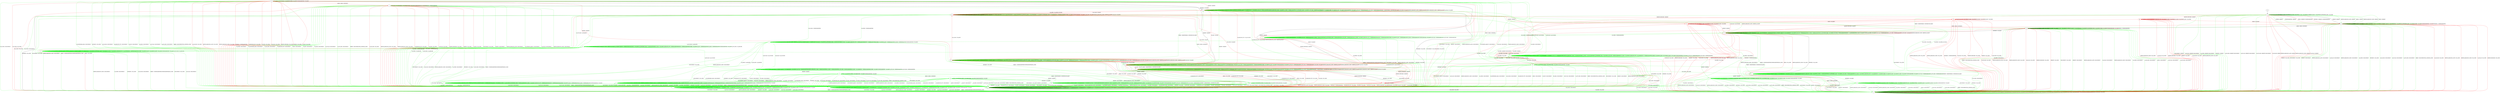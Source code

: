 digraph "" {
	graph ["Incoming time"=0.14439010620117188,
		"Outgoing time"=0.23955392837524414,
		Output="{'States': 36, 'Transitions': 837, 'Filename': '../results/ssh/DropBear-OpenSSH-z3-3.dot'}",
		Reference="{'States': 18, 'Transitions': 222, 'Filename': '../subjects/ssh/DropBear.dot'}",
		Solver=z3,
		Updated="{'States': 32, 'Transitions': 683, 'Filename': '../subjects/ssh/OpenSSH.dot'}",
		"f-measure"=0.15027624309392265,
		precision=0.09956076134699854,
		recall=0.3063063063063063
	];
	a -> a	[key=0,
		label="CH_OPEN / CH_MAX"];
	a -> a	[key=1,
		color=green,
		label="DEBUG / NO_RESP"];
	a -> a	[key=2,
		color=green,
		label="IGNORE / NO_RESP"];
	a -> a	[key=3,
		color=green,
		label="UNIMPLEMENTED / NO_RESP"];
	a -> g	[key=0,
		color=green,
		label="DISCONNECT / NO_CONN"];
	a -> g	[key=1,
		color=green,
		label="KEXINIT / DISCONNECT"];
	a -> g	[key=2,
		color=green,
		label="SERVICE_REQUEST_AUTH / DISCONNECT"];
	a -> g	[key=3,
		color=green,
		label="CH_WINDOW_ADJUST / DISCONNECT"];
	a -> g	[key=4,
		color=green,
		label="UA_PK_OK / DISCONNECT"];
	a -> g	[key=5,
		color=green,
		label="SERVICE_REQUEST_CONN / DISCONNECT"];
	a -> g	[key=6,
		color=green,
		label="UA_NONE / DISCONNECT"];
	a -> g	[key=7,
		color=green,
		label="CH_EXTENDED_DATA / DISCONNECT"];
	a -> g	[key=8,
		color=green,
		label="NEWKEYS / NO_CONN"];
	a -> g	[key=9,
		color=green,
		label="UA_PK_NOK / DISCONNECT"];
	a -> g	[key=10,
		color=green,
		label="CH_REQUEST_PTY / DISCONNECT"];
	a -> g	[key=11,
		color=green,
		label="CH_EOF / DISCONNECT"];
	a -> g	[key=12,
		color=green,
		label="CH_DATA / DISCONNECT"];
	a -> g	[key=13,
		color=green,
		label="UA_PW_OK / DISCONNECT"];
	a -> g	[key=14,
		color=green,
		label="UA_PW_NOK / DISCONNECT"];
	a -> g	[key=15,
		color=green,
		label="REKEY / DISCONNECT|NO_CONN|NO_CONN"];
	a -> g	[key=16,
		color=red,
		label="UA_PK_NOK / NO_CONN"];
	a -> g	[key=17,
		color=red,
		label="SERVICE_REQUEST_AUTH / NO_CONN"];
	a -> g	[key=18,
		color=red,
		label="SERVICE_REQUEST_CONN / NO_CONN"];
	a -> g	[key=19,
		color=red,
		label="NEWKEYS / UNIMPLEMENTED"];
	a -> g	[key=20,
		color=red,
		label="CH_REQUEST_PTY / NO_CONN"];
	a -> g	[key=21,
		color=red,
		label="CH_DATA / NO_CONN"];
	a -> g	[key=22,
		color=red,
		label="UA_PK_OK / NO_CONN"];
	a -> g	[key=23,
		color=red,
		label="KEXINIT_PROCEED / NO_CONN"];
	a -> g	[key=24,
		color=red,
		label="KEXINIT / NO_CONN"];
	a -> g	[key=25,
		color=red,
		label="CH_EOF / NO_CONN"];
	a -> i	[key=0,
		color=red,
		label="KEX30 / KEX31+NEWKEYS"];
	a -> j	[key=0,
		color=green,
		label="CH_CLOSE / DISCONNECT"];
	a -> j	[key=1,
		color=red,
		label="CH_CLOSE / NO_CONN"];
	ff	[color=green];
	a -> ff	[key=0,
		color=green,
		label="KEX30 / KEX31+NEWKEYS"];
	b -> b	[key=0,
		label="CH_REQUEST_PTY / CH_NONE"];
	b -> b	[key=1,
		label="CH_DATA / CH_NONE"];
	b -> b	[key=2,
		label="CH_CLOSE / CH_NONE"];
	b -> b	[key=3,
		label="CH_EOF / CH_NONE"];
	b -> b	[key=4,
		color=green,
		label="CH_WINDOW_ADJUST / CH_NONE"];
	b -> b	[key=5,
		color=green,
		label="DEBUG / NO_RESP"];
	b -> b	[key=6,
		color=green,
		label="CH_EXTENDED_DATA / CH_NONE"];
	b -> b	[key=7,
		color=green,
		label="IGNORE / NO_RESP"];
	b -> b	[key=8,
		color=green,
		label="UNIMPLEMENTED / NO_RESP"];
	b -> b	[key=9,
		color=red,
		label="KEX30 / UNIMPLEMENTED"];
	b -> c	[key=0,
		label="NEWKEYS / NO_RESP"];
	b -> g	[key=0,
		color=green,
		label="CH_OPEN / DISCONNECT"];
	b -> g	[key=1,
		color=red,
		label="CH_OPEN / NO_CONN"];
	b -> j	[key=0,
		color=green,
		label="DISCONNECT / NO_CONN"];
	b -> j	[key=1,
		color=green,
		label="KEXINIT / DISCONNECT"];
	b -> j	[key=2,
		color=green,
		label="SERVICE_REQUEST_AUTH / DISCONNECT"];
	b -> j	[key=3,
		color=green,
		label="UA_PK_OK / DISCONNECT"];
	b -> j	[key=4,
		color=green,
		label="SERVICE_REQUEST_CONN / DISCONNECT"];
	b -> j	[key=5,
		color=green,
		label="UA_NONE / DISCONNECT"];
	b -> j	[key=6,
		color=green,
		label="UA_PK_NOK / DISCONNECT"];
	b -> j	[key=7,
		color=green,
		label="KEX30 / DISCONNECT"];
	b -> j	[key=8,
		color=green,
		label="UA_PW_OK / DISCONNECT"];
	b -> j	[key=9,
		color=green,
		label="UA_PW_NOK / DISCONNECT"];
	b -> j	[key=10,
		color=green,
		label="REKEY / DISCONNECT|NO_CONN|NO_CONN"];
	b -> j	[key=11,
		color=red,
		label="UA_PK_NOK / NO_CONN"];
	b -> j	[key=12,
		color=red,
		label="SERVICE_REQUEST_AUTH / NO_CONN"];
	b -> j	[key=13,
		color=red,
		label="SERVICE_REQUEST_CONN / NO_CONN"];
	b -> j	[key=14,
		color=red,
		label="UA_PK_OK / NO_CONN"];
	b -> j	[key=15,
		color=red,
		label="KEXINIT_PROCEED / NO_CONN"];
	b -> j	[key=16,
		color=red,
		label="KEXINIT / NO_CONN"];
	c -> c	[key=0,
		label="CH_REQUEST_PTY / CH_NONE"];
	c -> c	[key=1,
		label="CH_DATA / CH_NONE"];
	c -> c	[key=2,
		label="CH_CLOSE / CH_NONE"];
	c -> c	[key=3,
		label="CH_EOF / CH_NONE"];
	c -> c	[key=4,
		color=green,
		label="KEXINIT / UNIMPLEMENTED"];
	c -> c	[key=5,
		color=green,
		label="CH_WINDOW_ADJUST / CH_NONE"];
	c -> c	[key=6,
		color=green,
		label="DEBUG / NO_RESP"];
	c -> c	[key=7,
		color=green,
		label="UA_PK_OK / UNIMPLEMENTED"];
	c -> c	[key=8,
		color=green,
		label="UA_NONE / UNIMPLEMENTED"];
	c -> c	[key=9,
		color=green,
		label="CH_EXTENDED_DATA / CH_NONE"];
	c -> c	[key=10,
		color=green,
		label="UA_PK_NOK / UNIMPLEMENTED"];
	c -> c	[key=11,
		color=green,
		label="KEX30 / UNIMPLEMENTED"];
	c -> c	[key=12,
		color=green,
		label="IGNORE / NO_RESP"];
	c -> c	[key=13,
		color=green,
		label="UNIMPLEMENTED / NO_RESP"];
	c -> c	[key=14,
		color=green,
		label="UA_PW_OK / UNIMPLEMENTED"];
	c -> c	[key=15,
		color=green,
		label="UA_PW_NOK / UNIMPLEMENTED"];
	c -> c	[key=16,
		color=red,
		label="UA_PK_NOK / UA_FAILURE"];
	c -> c	[key=17,
		color=red,
		label="SERVICE_REQUEST_AUTH / SERVICE_ACCEPT"];
	c -> g	[key=0,
		color=red,
		label="CH_OPEN / NO_CONN"];
	c -> h	[key=0,
		color=green,
		label="SERVICE_REQUEST_AUTH / SERVICE_ACCEPT"];
	c -> h	[key=1,
		color=red,
		label="UA_PK_OK / UA_SUCCESS"];
	c -> j	[key=0,
		label="NEWKEYS / NO_CONN"];
	c -> j	[key=1,
		color=green,
		label="DISCONNECT / NO_CONN"];
	c -> j	[key=2,
		color=green,
		label="SERVICE_REQUEST_CONN / DISCONNECT"];
	c -> j	[key=3,
		color=green,
		label="REKEY / UNIMPLEMENTED|UNIMPLEMENTED|NO_CONN"];
	c -> j	[key=4,
		color=red,
		label="KEX30 / NO_CONN"];
	c -> j	[key=5,
		color=red,
		label="SERVICE_REQUEST_CONN / NO_CONN"];
	o	[color=green];
	c -> o	[key=0,
		color=green,
		label="CH_OPEN / UNIMPLEMENTED"];
	hh	[color=red];
	c -> hh	[key=0,
		color=red,
		label="KEXINIT_PROCEED / KEXINIT"];
	ii	[color=red];
	c -> ii	[key=0,
		color=red,
		label="KEXINIT / KEXINIT"];
	d -> a	[key=0,
		label="KEXINIT / KEXINIT"];
	d -> d	[key=0,
		label="CH_OPEN / CH_MAX"];
	d -> d	[key=1,
		label="CH_DATA / NO_RESP"];
	d -> d	[key=2,
		color=green,
		label="SERVICE_REQUEST_AUTH / UNIMPLEMENTED"];
	d -> d	[key=3,
		color=green,
		label="CH_WINDOW_ADJUST / NO_RESP"];
	d -> d	[key=4,
		color=green,
		label="DEBUG / NO_RESP"];
	d -> d	[key=5,
		color=green,
		label="UA_PK_OK / UNIMPLEMENTED"];
	d -> d	[key=6,
		color=green,
		label="SERVICE_REQUEST_CONN / UNIMPLEMENTED"];
	d -> d	[key=7,
		color=green,
		label="UA_NONE / UNIMPLEMENTED"];
	d -> d	[key=8,
		color=green,
		label="CH_EXTENDED_DATA / NO_RESP"];
	d -> d	[key=9,
		color=green,
		label="UA_PK_NOK / UNIMPLEMENTED"];
	d -> d	[key=10,
		color=green,
		label="KEX30 / UNIMPLEMENTED"];
	d -> d	[key=11,
		color=green,
		label="IGNORE / NO_RESP"];
	d -> d	[key=12,
		color=green,
		label="CH_EOF / NO_RESP"];
	d -> d	[key=13,
		color=green,
		label="UNIMPLEMENTED / NO_RESP"];
	d -> d	[key=14,
		color=green,
		label="UA_PW_OK / UNIMPLEMENTED"];
	d -> d	[key=15,
		color=green,
		label="UA_PW_NOK / UNIMPLEMENTED"];
	d -> d	[key=16,
		color=red,
		label="UA_PK_NOK / NO_RESP"];
	d -> d	[key=17,
		color=red,
		label="SERVICE_REQUEST_AUTH / SERVICE_ACCEPT"];
	d -> d	[key=18,
		color=red,
		label="SERVICE_REQUEST_CONN / SERVICE_ACCEPT"];
	d -> d	[key=19,
		color=red,
		label="UA_PK_OK / NO_RESP"];
	d -> f	[key=0,
		color=green,
		label="REKEY / KEXINIT|KEX31+NEWKEYS|NO_RESP"];
	d -> f	[key=1,
		color=red,
		label="CH_EOF / CH_EOF"];
	d -> g	[key=0,
		label="NEWKEYS / NO_CONN"];
	d -> g	[key=1,
		color=green,
		label="DISCONNECT / NO_CONN"];
	d -> g	[key=2,
		color=green,
		label="CH_REQUEST_PTY / DISCONNECT"];
	d -> g	[key=3,
		color=red,
		label="KEX30 / NO_CONN"];
	d -> g	[key=4,
		color=red,
		label="CH_REQUEST_PTY / NO_CONN"];
	d -> h	[key=0,
		color=red,
		label="CH_CLOSE / CH_EOF"];
	p	[color=green];
	d -> p	[key=0,
		color=green,
		label="CH_CLOSE / CH_CLOSE"];
	jj	[color=red];
	d -> jj	[key=0,
		color=red,
		label="KEXINIT_PROCEED / KEXINIT"];
	e -> a	[key=0,
		color=red,
		label="KEXINIT / KEXINIT"];
	e -> d	[key=0,
		color=red,
		label="CH_REQUEST_PTY / CH_SUCCESS"];
	e -> e	[key=0,
		label="CH_OPEN / CH_MAX"];
	e -> e	[key=1,
		label="CH_DATA / NO_RESP"];
	e -> e	[key=2,
		color=green,
		label="SERVICE_REQUEST_AUTH / NO_RESP"];
	e -> e	[key=3,
		color=green,
		label="CH_WINDOW_ADJUST / NO_RESP"];
	e -> e	[key=4,
		color=green,
		label="DEBUG / NO_RESP"];
	e -> e	[key=5,
		color=green,
		label="UA_PK_OK / UNIMPLEMENTED"];
	e -> e	[key=6,
		color=green,
		label="SERVICE_REQUEST_CONN / NO_RESP"];
	e -> e	[key=7,
		color=green,
		label="UA_NONE / UNIMPLEMENTED"];
	e -> e	[key=8,
		color=green,
		label="CH_EXTENDED_DATA / NO_RESP"];
	e -> e	[key=9,
		color=green,
		label="UA_PK_NOK / UNIMPLEMENTED"];
	e -> e	[key=10,
		color=green,
		label="KEX30 / NO_RESP"];
	e -> e	[key=11,
		color=green,
		label="IGNORE / NO_RESP"];
	e -> e	[key=12,
		color=green,
		label="CH_EOF / NO_RESP"];
	e -> e	[key=13,
		color=green,
		label="UNIMPLEMENTED / NO_RESP"];
	e -> e	[key=14,
		color=green,
		label="UA_PW_OK / UNIMPLEMENTED"];
	e -> e	[key=15,
		color=green,
		label="UA_PW_NOK / UNIMPLEMENTED"];
	e -> e	[key=16,
		color=green,
		label="REKEY / KEXINIT|KEX31+NEWKEYS|NO_RESP"];
	e -> e	[key=17,
		color=red,
		label="UA_PK_NOK / NO_RESP"];
	e -> e	[key=18,
		color=red,
		label="SERVICE_REQUEST_AUTH / SERVICE_ACCEPT"];
	e -> e	[key=19,
		color=red,
		label="SERVICE_REQUEST_CONN / SERVICE_ACCEPT"];
	e -> e	[key=20,
		color=red,
		label="UA_PK_OK / NO_RESP"];
	e -> f	[key=0,
		color=green,
		label="CH_REQUEST_PTY / CH_SUCCESS"];
	e -> g	[key=0,
		label="NEWKEYS / NO_CONN"];
	e -> g	[key=1,
		color=green,
		label="DISCONNECT / NO_CONN"];
	e -> g	[key=2,
		color=red,
		label="KEX30 / NO_CONN"];
	e -> h	[key=0,
		color=red,
		label="CH_CLOSE / CH_EOF"];
	e -> k	[key=0,
		color=red,
		label="CH_EOF / CH_EOF"];
	v	[color=green];
	e -> v	[key=0,
		color=green,
		label="CH_CLOSE / CH_CLOSE"];
	bb	[color=green];
	e -> bb	[key=0,
		color=green,
		label="KEXINIT / KEXINIT"];
	e -> jj	[key=0,
		color=red,
		label="KEXINIT_PROCEED / KEXINIT"];
	f -> a	[key=0,
		label="KEXINIT / KEXINIT"];
	f -> f	[key=0,
		label="CH_OPEN / CH_MAX"];
	f -> f	[key=1,
		label="CH_EOF / NO_RESP"];
	f -> f	[key=2,
		color=green,
		label="SERVICE_REQUEST_AUTH / NO_RESP"];
	f -> f	[key=3,
		color=green,
		label="CH_WINDOW_ADJUST / NO_RESP"];
	f -> f	[key=4,
		color=green,
		label="DEBUG / NO_RESP"];
	f -> f	[key=5,
		color=green,
		label="UA_PK_OK / UNIMPLEMENTED"];
	f -> f	[key=6,
		color=green,
		label="SERVICE_REQUEST_CONN / NO_RESP"];
	f -> f	[key=7,
		color=green,
		label="UA_NONE / UNIMPLEMENTED"];
	f -> f	[key=8,
		color=green,
		label="CH_EXTENDED_DATA / NO_RESP"];
	f -> f	[key=9,
		color=green,
		label="UA_PK_NOK / UNIMPLEMENTED"];
	f -> f	[key=10,
		color=green,
		label="KEX30 / NO_RESP"];
	f -> f	[key=11,
		color=green,
		label="IGNORE / NO_RESP"];
	f -> f	[key=12,
		color=green,
		label="CH_DATA / NO_RESP"];
	f -> f	[key=13,
		color=green,
		label="UNIMPLEMENTED / NO_RESP"];
	f -> f	[key=14,
		color=green,
		label="UA_PW_OK / UNIMPLEMENTED"];
	f -> f	[key=15,
		color=green,
		label="UA_PW_NOK / UNIMPLEMENTED"];
	f -> f	[key=16,
		color=green,
		label="REKEY / KEXINIT|KEX31+NEWKEYS|NO_RESP"];
	f -> f	[key=17,
		color=red,
		label="UA_PK_NOK / NO_RESP"];
	f -> f	[key=18,
		color=red,
		label="SERVICE_REQUEST_AUTH / SERVICE_ACCEPT"];
	f -> f	[key=19,
		color=red,
		label="SERVICE_REQUEST_CONN / SERVICE_ACCEPT"];
	f -> f	[key=20,
		color=red,
		label="UA_PK_OK / NO_RESP"];
	f -> g	[key=0,
		label="NEWKEYS / NO_CONN"];
	f -> g	[key=1,
		color=green,
		label="DISCONNECT / NO_CONN"];
	f -> g	[key=2,
		color=green,
		label="CH_REQUEST_PTY / DISCONNECT"];
	f -> g	[key=3,
		color=red,
		label="KEX30 / NO_CONN"];
	f -> g	[key=4,
		color=red,
		label="CH_REQUEST_PTY / NO_CONN"];
	f -> g	[key=5,
		color=red,
		label="CH_DATA / NO_CONN"];
	f -> h	[key=0,
		color=red,
		label="CH_CLOSE / NO_RESP"];
	f -> v	[key=0,
		color=green,
		label="CH_CLOSE / CH_CLOSE"];
	f -> jj	[key=0,
		color=red,
		label="KEXINIT_PROCEED / KEXINIT"];
	g -> g	[key=0,
		label="UA_PK_NOK / NO_CONN"];
	g -> g	[key=1,
		label="KEX30 / NO_CONN"];
	g -> g	[key=2,
		label="SERVICE_REQUEST_AUTH / NO_CONN"];
	g -> g	[key=3,
		label="SERVICE_REQUEST_CONN / NO_CONN"];
	g -> g	[key=4,
		label="NEWKEYS / NO_CONN"];
	g -> g	[key=5,
		label="CH_REQUEST_PTY / NO_CONN"];
	g -> g	[key=6,
		label="CH_OPEN / CH_MAX"];
	g -> g	[key=7,
		label="CH_DATA / NO_CONN"];
	g -> g	[key=8,
		label="UA_PK_OK / NO_CONN"];
	g -> g	[key=9,
		label="KEXINIT / NO_CONN"];
	g -> g	[key=10,
		label="CH_EOF / NO_CONN"];
	g -> g	[key=11,
		color=green,
		label="DISCONNECT / NO_CONN"];
	g -> g	[key=12,
		color=green,
		label="CH_WINDOW_ADJUST / NO_CONN"];
	g -> g	[key=13,
		color=green,
		label="DEBUG / NO_CONN"];
	g -> g	[key=14,
		color=green,
		label="UA_NONE / NO_CONN"];
	g -> g	[key=15,
		color=green,
		label="CH_EXTENDED_DATA / NO_CONN"];
	g -> g	[key=16,
		color=green,
		label="IGNORE / NO_CONN"];
	g -> g	[key=17,
		color=green,
		label="UNIMPLEMENTED / NO_CONN"];
	g -> g	[key=18,
		color=green,
		label="UA_PW_OK / NO_CONN"];
	g -> g	[key=19,
		color=green,
		label="UA_PW_NOK / NO_CONN"];
	g -> g	[key=20,
		color=green,
		label="REKEY / NO_CONN|NO_CONN|NO_CONN"];
	g -> g	[key=21,
		color=red,
		label="KEXINIT_PROCEED / NO_CONN"];
	g -> j	[key=0,
		label="CH_CLOSE / NO_CONN"];
	h -> e	[key=0,
		color=red,
		label="CH_OPEN / CH_OPEN_SUCCESS"];
	h -> h	[key=0,
		label="SERVICE_REQUEST_AUTH / SERVICE_ACCEPT"];
	h -> h	[key=1,
		label="CH_REQUEST_PTY / CH_NONE"];
	h -> h	[key=2,
		label="CH_DATA / CH_NONE"];
	h -> h	[key=3,
		label="CH_CLOSE / CH_NONE"];
	h -> h	[key=4,
		label="CH_EOF / CH_NONE"];
	h -> h	[key=5,
		color=green,
		label="KEXINIT / UNIMPLEMENTED"];
	h -> h	[key=6,
		color=green,
		label="CH_WINDOW_ADJUST / CH_NONE"];
	h -> h	[key=7,
		color=green,
		label="DEBUG / NO_RESP"];
	h -> h	[key=8,
		color=green,
		label="CH_EXTENDED_DATA / CH_NONE"];
	h -> h	[key=9,
		color=green,
		label="KEX30 / UNIMPLEMENTED"];
	h -> h	[key=10,
		color=green,
		label="IGNORE / NO_RESP"];
	h -> h	[key=11,
		color=green,
		label="UNIMPLEMENTED / NO_RESP"];
	h -> h	[key=12,
		color=red,
		label="UA_PK_NOK / NO_RESP"];
	h -> h	[key=13,
		color=red,
		label="SERVICE_REQUEST_CONN / SERVICE_ACCEPT"];
	h -> h	[key=14,
		color=red,
		label="UA_PK_OK / NO_RESP"];
	h -> j	[key=0,
		label="NEWKEYS / NO_CONN"];
	h -> j	[key=1,
		color=green,
		label="DISCONNECT / NO_CONN"];
	h -> j	[key=2,
		color=green,
		label="SERVICE_REQUEST_CONN / DISCONNECT"];
	h -> j	[key=3,
		color=green,
		label="REKEY / UNIMPLEMENTED|UNIMPLEMENTED|NO_CONN"];
	h -> j	[key=4,
		color=red,
		label="KEX30 / NO_CONN"];
	h -> p	[key=0,
		color=green,
		label="UA_PK_OK / UA_SUCCESS"];
	h -> p	[key=1,
		color=green,
		label="UA_PW_OK / UA_SUCCESS"];
	q	[color=green];
	h -> q	[key=0,
		color=green,
		label="UA_PW_NOK / UA_FAILURE"];
	r	[color=green];
	h -> r	[key=0,
		color=green,
		label="UA_NONE / UA_FAILURE"];
	s	[color=green];
	h -> s	[key=0,
		color=green,
		label="UA_PK_NOK / UA_FAILURE"];
	t	[color=green];
	h -> t	[key=0,
		color=green,
		label="CH_OPEN / UNIMPLEMENTED"];
	h -> hh	[key=0,
		color=red,
		label="KEXINIT_PROCEED / KEXINIT"];
	h -> ii	[key=0,
		color=red,
		label="KEXINIT / KEXINIT"];
	i -> e	[key=0,
		label="NEWKEYS / NO_RESP"];
	i -> g	[key=0,
		color=green,
		label="DISCONNECT / NO_CONN"];
	i -> g	[key=1,
		color=green,
		label="KEXINIT / DISCONNECT"];
	i -> g	[key=2,
		color=green,
		label="SERVICE_REQUEST_AUTH / DISCONNECT"];
	i -> g	[key=3,
		color=green,
		label="CH_WINDOW_ADJUST / DISCONNECT"];
	i -> g	[key=4,
		color=green,
		label="UA_PK_OK / DISCONNECT"];
	i -> g	[key=5,
		color=green,
		label="SERVICE_REQUEST_CONN / DISCONNECT"];
	i -> g	[key=6,
		color=green,
		label="UA_NONE / DISCONNECT"];
	i -> g	[key=7,
		color=green,
		label="CH_EXTENDED_DATA / DISCONNECT"];
	i -> g	[key=8,
		color=green,
		label="UA_PK_NOK / DISCONNECT"];
	i -> g	[key=9,
		color=green,
		label="CH_REQUEST_PTY / DISCONNECT"];
	i -> g	[key=10,
		color=green,
		label="KEX30 / DISCONNECT"];
	i -> g	[key=11,
		color=green,
		label="CH_EOF / DISCONNECT"];
	i -> g	[key=12,
		color=green,
		label="CH_DATA / DISCONNECT"];
	i -> g	[key=13,
		color=green,
		label="UA_PW_OK / DISCONNECT"];
	i -> g	[key=14,
		color=green,
		label="UA_PW_NOK / DISCONNECT"];
	i -> g	[key=15,
		color=green,
		label="REKEY / DISCONNECT|NO_CONN|NO_CONN"];
	i -> g	[key=16,
		color=red,
		label="UA_PK_NOK / NO_CONN"];
	i -> g	[key=17,
		color=red,
		label="SERVICE_REQUEST_AUTH / NO_CONN"];
	i -> g	[key=18,
		color=red,
		label="SERVICE_REQUEST_CONN / NO_CONN"];
	i -> g	[key=19,
		color=red,
		label="CH_REQUEST_PTY / NO_CONN"];
	i -> g	[key=20,
		color=red,
		label="CH_DATA / NO_CONN"];
	i -> g	[key=21,
		color=red,
		label="UA_PK_OK / NO_CONN"];
	i -> g	[key=22,
		color=red,
		label="KEXINIT_PROCEED / NO_CONN"];
	i -> g	[key=23,
		color=red,
		label="KEXINIT / NO_CONN"];
	i -> g	[key=24,
		color=red,
		label="CH_EOF / NO_CONN"];
	i -> i	[key=0,
		label="CH_OPEN / CH_MAX"];
	i -> i	[key=1,
		color=green,
		label="DEBUG / NO_RESP"];
	i -> i	[key=2,
		color=green,
		label="IGNORE / NO_RESP"];
	i -> i	[key=3,
		color=green,
		label="UNIMPLEMENTED / NO_RESP"];
	i -> i	[key=4,
		color=red,
		label="KEX30 / UNIMPLEMENTED"];
	i -> j	[key=0,
		color=green,
		label="CH_CLOSE / DISCONNECT"];
	i -> j	[key=1,
		color=red,
		label="CH_CLOSE / NO_CONN"];
	j -> g	[key=0,
		label="CH_OPEN / NO_CONN"];
	j -> j	[key=0,
		label="UA_PK_NOK / NO_CONN"];
	j -> j	[key=1,
		label="KEX30 / NO_CONN"];
	j -> j	[key=2,
		label="SERVICE_REQUEST_AUTH / NO_CONN"];
	j -> j	[key=3,
		label="SERVICE_REQUEST_CONN / NO_CONN"];
	j -> j	[key=4,
		label="NEWKEYS / NO_CONN"];
	j -> j	[key=5,
		label="CH_REQUEST_PTY / CH_NONE"];
	j -> j	[key=6,
		label="CH_DATA / CH_NONE"];
	j -> j	[key=7,
		label="UA_PK_OK / NO_CONN"];
	j -> j	[key=8,
		label="CH_CLOSE / CH_NONE"];
	j -> j	[key=9,
		label="KEXINIT / NO_CONN"];
	j -> j	[key=10,
		label="CH_EOF / CH_NONE"];
	j -> j	[key=11,
		color=green,
		label="DISCONNECT / NO_CONN"];
	j -> j	[key=12,
		color=green,
		label="CH_WINDOW_ADJUST / CH_NONE"];
	j -> j	[key=13,
		color=green,
		label="DEBUG / NO_CONN"];
	j -> j	[key=14,
		color=green,
		label="UA_NONE / NO_CONN"];
	j -> j	[key=15,
		color=green,
		label="CH_EXTENDED_DATA / CH_NONE"];
	j -> j	[key=16,
		color=green,
		label="IGNORE / NO_CONN"];
	j -> j	[key=17,
		color=green,
		label="UNIMPLEMENTED / NO_CONN"];
	j -> j	[key=18,
		color=green,
		label="UA_PW_OK / NO_CONN"];
	j -> j	[key=19,
		color=green,
		label="UA_PW_NOK / NO_CONN"];
	j -> j	[key=20,
		color=green,
		label="REKEY / NO_CONN|NO_CONN|NO_CONN"];
	j -> j	[key=21,
		color=red,
		label="KEXINIT_PROCEED / NO_CONN"];
	k -> a	[key=0,
		color=red,
		label="KEXINIT / KEXINIT"];
	k -> d	[key=0,
		color=green,
		label="CH_REQUEST_PTY / CH_SUCCESS"];
	k -> e	[key=0,
		color=green,
		label="REKEY / KEXINIT|KEX31+NEWKEYS|NO_RESP"];
	k -> f	[key=0,
		color=red,
		label="CH_REQUEST_PTY / CH_SUCCESS"];
	k -> g	[key=0,
		label="NEWKEYS / NO_CONN"];
	k -> g	[key=1,
		color=green,
		label="DISCONNECT / NO_CONN"];
	k -> g	[key=2,
		color=red,
		label="KEX30 / NO_CONN"];
	k -> g	[key=3,
		color=red,
		label="CH_DATA / NO_CONN"];
	k -> h	[key=0,
		color=red,
		label="CH_CLOSE / NO_RESP"];
	k -> k	[key=0,
		label="CH_OPEN / CH_MAX"];
	k -> k	[key=1,
		label="CH_EOF / NO_RESP"];
	k -> k	[key=2,
		color=green,
		label="SERVICE_REQUEST_AUTH / UNIMPLEMENTED"];
	k -> k	[key=3,
		color=green,
		label="CH_WINDOW_ADJUST / NO_RESP"];
	k -> k	[key=4,
		color=green,
		label="DEBUG / NO_RESP"];
	k -> k	[key=5,
		color=green,
		label="UA_PK_OK / UNIMPLEMENTED"];
	k -> k	[key=6,
		color=green,
		label="SERVICE_REQUEST_CONN / UNIMPLEMENTED"];
	k -> k	[key=7,
		color=green,
		label="UA_NONE / UNIMPLEMENTED"];
	k -> k	[key=8,
		color=green,
		label="CH_EXTENDED_DATA / NO_RESP"];
	k -> k	[key=9,
		color=green,
		label="UA_PK_NOK / UNIMPLEMENTED"];
	k -> k	[key=10,
		color=green,
		label="KEX30 / UNIMPLEMENTED"];
	k -> k	[key=11,
		color=green,
		label="IGNORE / NO_RESP"];
	k -> k	[key=12,
		color=green,
		label="CH_DATA / NO_RESP"];
	k -> k	[key=13,
		color=green,
		label="UNIMPLEMENTED / NO_RESP"];
	k -> k	[key=14,
		color=green,
		label="UA_PW_OK / UNIMPLEMENTED"];
	k -> k	[key=15,
		color=green,
		label="UA_PW_NOK / UNIMPLEMENTED"];
	k -> k	[key=16,
		color=red,
		label="UA_PK_NOK / NO_RESP"];
	k -> k	[key=17,
		color=red,
		label="SERVICE_REQUEST_AUTH / SERVICE_ACCEPT"];
	k -> k	[key=18,
		color=red,
		label="SERVICE_REQUEST_CONN / SERVICE_ACCEPT"];
	k -> k	[key=19,
		color=red,
		label="UA_PK_OK / NO_RESP"];
	k -> p	[key=0,
		color=green,
		label="CH_CLOSE / CH_CLOSE"];
	k -> bb	[key=0,
		color=green,
		label="KEXINIT / KEXINIT"];
	k -> jj	[key=0,
		color=red,
		label="KEXINIT_PROCEED / KEXINIT"];
	l -> c	[key=0,
		color=green,
		label="REKEY / KEXINIT|KEX31+NEWKEYS|NO_RESP"];
	l -> g	[key=0,
		color=green,
		label="CH_OPEN / KEXINIT+DISCONNECT"];
	l -> g	[key=1,
		color=red,
		label="CH_OPEN / KEXINIT"];
	l -> j	[key=0,
		color=green,
		label="DISCONNECT / KEXINIT"];
	l -> j	[key=1,
		color=green,
		label="UA_PK_OK / KEXINIT+DISCONNECT"];
	l -> j	[key=2,
		color=green,
		label="UA_NONE / KEXINIT+DISCONNECT"];
	l -> j	[key=3,
		color=green,
		label="NEWKEYS / KEXINIT"];
	l -> j	[key=4,
		color=green,
		label="UA_PK_NOK / KEXINIT+DISCONNECT"];
	l -> j	[key=5,
		color=green,
		label="UA_PW_OK / KEXINIT+DISCONNECT"];
	l -> j	[key=6,
		color=green,
		label="UA_PW_NOK / KEXINIT+DISCONNECT"];
	l -> j	[key=7,
		color=red,
		label="UA_PK_NOK / KEXINIT"];
	l -> j	[key=8,
		color=red,
		label="SERVICE_REQUEST_AUTH / KEXINIT"];
	l -> j	[key=9,
		color=red,
		label="SERVICE_REQUEST_CONN / KEXINIT"];
	l -> j	[key=10,
		color=red,
		label="UA_PK_OK / KEXINIT"];
	l -> l	[key=0,
		label="CH_REQUEST_PTY / CH_NONE"];
	l -> l	[key=1,
		label="CH_DATA / CH_NONE"];
	l -> l	[key=2,
		label="CH_CLOSE / CH_NONE"];
	l -> l	[key=3,
		label="CH_EOF / CH_NONE"];
	l -> l	[key=4,
		color=green,
		label="CH_WINDOW_ADJUST / CH_NONE"];
	l -> l	[key=5,
		color=green,
		label="CH_EXTENDED_DATA / CH_NONE"];
	l -> m	[key=0,
		label="KEXINIT / KEXINIT"];
	l -> m	[key=1,
		color=green,
		label="SERVICE_REQUEST_AUTH / KEXINIT"];
	l -> m	[key=2,
		color=green,
		label="DEBUG / KEXINIT"];
	l -> m	[key=3,
		color=green,
		label="SERVICE_REQUEST_CONN / KEXINIT"];
	l -> m	[key=4,
		color=green,
		label="KEX30 / KEXINIT"];
	l -> m	[key=5,
		color=green,
		label="IGNORE / KEXINIT"];
	l -> m	[key=6,
		color=green,
		label="UNIMPLEMENTED / KEXINIT"];
	l -> m	[key=7,
		color=red,
		label="KEX30 / KEXINIT+UNIMPLEMENTED"];
	l -> m	[key=8,
		color=red,
		label="NEWKEYS / KEXINIT+UNIMPLEMENTED"];
	gg	[color=red];
	l -> gg	[key=0,
		color=red,
		label="KEXINIT_PROCEED / KEXINIT"];
	m -> b	[key=0,
		label="KEX30 / KEX31+NEWKEYS"];
	m -> g	[key=0,
		color=green,
		label="CH_OPEN / DISCONNECT"];
	m -> g	[key=1,
		color=red,
		label="CH_OPEN / NO_CONN"];
	m -> j	[key=0,
		color=green,
		label="DISCONNECT / NO_CONN"];
	m -> j	[key=1,
		color=green,
		label="KEXINIT / DISCONNECT"];
	m -> j	[key=2,
		color=green,
		label="SERVICE_REQUEST_AUTH / DISCONNECT"];
	m -> j	[key=3,
		color=green,
		label="UA_PK_OK / DISCONNECT"];
	m -> j	[key=4,
		color=green,
		label="SERVICE_REQUEST_CONN / DISCONNECT"];
	m -> j	[key=5,
		color=green,
		label="UA_NONE / DISCONNECT"];
	m -> j	[key=6,
		color=green,
		label="NEWKEYS / NO_CONN"];
	m -> j	[key=7,
		color=green,
		label="UA_PK_NOK / DISCONNECT"];
	m -> j	[key=8,
		color=green,
		label="UA_PW_OK / DISCONNECT"];
	m -> j	[key=9,
		color=green,
		label="UA_PW_NOK / DISCONNECT"];
	m -> j	[key=10,
		color=green,
		label="REKEY / DISCONNECT|NO_CONN|NO_CONN"];
	m -> j	[key=11,
		color=red,
		label="UA_PK_NOK / NO_CONN"];
	m -> j	[key=12,
		color=red,
		label="SERVICE_REQUEST_AUTH / NO_CONN"];
	m -> j	[key=13,
		color=red,
		label="SERVICE_REQUEST_CONN / NO_CONN"];
	m -> j	[key=14,
		color=red,
		label="UA_PK_OK / NO_CONN"];
	m -> j	[key=15,
		color=red,
		label="KEXINIT_PROCEED / NO_CONN"];
	m -> j	[key=16,
		color=red,
		label="KEXINIT / NO_CONN"];
	m -> m	[key=0,
		label="CH_REQUEST_PTY / CH_NONE"];
	m -> m	[key=1,
		label="CH_DATA / CH_NONE"];
	m -> m	[key=2,
		label="CH_CLOSE / CH_NONE"];
	m -> m	[key=3,
		label="CH_EOF / CH_NONE"];
	m -> m	[key=4,
		color=green,
		label="CH_WINDOW_ADJUST / CH_NONE"];
	m -> m	[key=5,
		color=green,
		label="DEBUG / NO_RESP"];
	m -> m	[key=6,
		color=green,
		label="CH_EXTENDED_DATA / CH_NONE"];
	m -> m	[key=7,
		color=green,
		label="IGNORE / NO_RESP"];
	m -> m	[key=8,
		color=green,
		label="UNIMPLEMENTED / NO_RESP"];
	m -> m	[key=9,
		color=red,
		label="NEWKEYS / UNIMPLEMENTED"];
	n -> l	[key=0];
	o -> c	[key=0,
		color=green,
		label="CH_CLOSE / UNIMPLEMENTED"];
	o -> g	[key=0,
		color=green,
		label="DISCONNECT / NO_CONN"];
	o -> g	[key=1,
		color=green,
		label="SERVICE_REQUEST_CONN / DISCONNECT"];
	o -> g	[key=2,
		color=green,
		label="NEWKEYS / NO_CONN"];
	o -> g	[key=3,
		color=green,
		label="REKEY / UNIMPLEMENTED|UNIMPLEMENTED|NO_CONN"];
	o -> o	[key=0,
		color=green,
		label="KEXINIT / UNIMPLEMENTED"];
	o -> o	[key=1,
		color=green,
		label="CH_WINDOW_ADJUST / UNIMPLEMENTED"];
	o -> o	[key=2,
		color=green,
		label="DEBUG / NO_RESP"];
	o -> o	[key=3,
		color=green,
		label="UA_PK_OK / UNIMPLEMENTED"];
	o -> o	[key=4,
		color=green,
		label="UA_NONE / UNIMPLEMENTED"];
	o -> o	[key=5,
		color=green,
		label="CH_EXTENDED_DATA / UNIMPLEMENTED"];
	o -> o	[key=6,
		color=green,
		label="UA_PK_NOK / UNIMPLEMENTED"];
	o -> o	[key=7,
		color=green,
		label="CH_OPEN / CH_MAX"];
	o -> o	[key=8,
		color=green,
		label="CH_REQUEST_PTY / UNIMPLEMENTED"];
	o -> o	[key=9,
		color=green,
		label="KEX30 / UNIMPLEMENTED"];
	o -> o	[key=10,
		color=green,
		label="IGNORE / NO_RESP"];
	o -> o	[key=11,
		color=green,
		label="CH_EOF / UNIMPLEMENTED"];
	o -> o	[key=12,
		color=green,
		label="CH_DATA / UNIMPLEMENTED"];
	o -> o	[key=13,
		color=green,
		label="UNIMPLEMENTED / NO_RESP"];
	o -> o	[key=14,
		color=green,
		label="UA_PW_OK / UNIMPLEMENTED"];
	o -> o	[key=15,
		color=green,
		label="UA_PW_NOK / UNIMPLEMENTED"];
	o -> t	[key=0,
		color=green,
		label="SERVICE_REQUEST_AUTH / SERVICE_ACCEPT"];
	p -> j	[key=0,
		color=green,
		label="DISCONNECT / NO_CONN"];
	p -> j	[key=1,
		color=green,
		label="NEWKEYS / NO_CONN"];
	p -> k	[key=0,
		color=green,
		label="CH_OPEN / CH_OPEN_SUCCESS"];
	p -> p	[key=0,
		color=green,
		label="SERVICE_REQUEST_AUTH / UNIMPLEMENTED"];
	p -> p	[key=1,
		color=green,
		label="CH_WINDOW_ADJUST / CH_NONE"];
	p -> p	[key=2,
		color=green,
		label="DEBUG / NO_RESP"];
	p -> p	[key=3,
		color=green,
		label="UA_PK_OK / UNIMPLEMENTED"];
	p -> p	[key=4,
		color=green,
		label="SERVICE_REQUEST_CONN / UNIMPLEMENTED"];
	p -> p	[key=5,
		color=green,
		label="UA_NONE / UNIMPLEMENTED"];
	p -> p	[key=6,
		color=green,
		label="CH_EXTENDED_DATA / CH_NONE"];
	p -> p	[key=7,
		color=green,
		label="UA_PK_NOK / UNIMPLEMENTED"];
	p -> p	[key=8,
		color=green,
		label="CH_CLOSE / CH_NONE"];
	p -> p	[key=9,
		color=green,
		label="CH_REQUEST_PTY / CH_NONE"];
	p -> p	[key=10,
		color=green,
		label="KEX30 / UNIMPLEMENTED"];
	p -> p	[key=11,
		color=green,
		label="IGNORE / NO_RESP"];
	p -> p	[key=12,
		color=green,
		label="CH_EOF / CH_NONE"];
	p -> p	[key=13,
		color=green,
		label="CH_DATA / CH_NONE"];
	p -> p	[key=14,
		color=green,
		label="UNIMPLEMENTED / NO_RESP"];
	p -> p	[key=15,
		color=green,
		label="UA_PW_OK / UNIMPLEMENTED"];
	p -> p	[key=16,
		color=green,
		label="UA_PW_NOK / UNIMPLEMENTED"];
	u	[color=green];
	p -> u	[key=0,
		color=green,
		label="KEXINIT / KEXINIT"];
	p -> v	[key=0,
		color=green,
		label="REKEY / KEXINIT|KEX31+NEWKEYS|NO_RESP"];
	q -> j	[key=0,
		color=green,
		label="DISCONNECT / NO_CONN"];
	q -> j	[key=1,
		color=green,
		label="UA_PK_OK / DISCONNECT"];
	q -> j	[key=2,
		color=green,
		label="SERVICE_REQUEST_CONN / DISCONNECT"];
	q -> j	[key=3,
		color=green,
		label="UA_NONE / DISCONNECT"];
	q -> j	[key=4,
		color=green,
		label="NEWKEYS / NO_CONN"];
	q -> j	[key=5,
		color=green,
		label="UA_PK_NOK / DISCONNECT"];
	q -> j	[key=6,
		color=green,
		label="REKEY / UNIMPLEMENTED|UNIMPLEMENTED|NO_CONN"];
	q -> p	[key=0,
		color=green,
		label="UA_PW_OK / UA_SUCCESS"];
	q -> q	[key=0,
		color=green,
		label="KEXINIT / UNIMPLEMENTED"];
	q -> q	[key=1,
		color=green,
		label="SERVICE_REQUEST_AUTH / SERVICE_ACCEPT"];
	q -> q	[key=2,
		color=green,
		label="CH_WINDOW_ADJUST / CH_NONE"];
	q -> q	[key=3,
		color=green,
		label="DEBUG / NO_RESP"];
	q -> q	[key=4,
		color=green,
		label="CH_EXTENDED_DATA / CH_NONE"];
	q -> q	[key=5,
		color=green,
		label="CH_CLOSE / CH_NONE"];
	q -> q	[key=6,
		color=green,
		label="CH_REQUEST_PTY / CH_NONE"];
	q -> q	[key=7,
		color=green,
		label="KEX30 / UNIMPLEMENTED"];
	q -> q	[key=8,
		color=green,
		label="IGNORE / NO_RESP"];
	q -> q	[key=9,
		color=green,
		label="CH_EOF / CH_NONE"];
	q -> q	[key=10,
		color=green,
		label="CH_DATA / CH_NONE"];
	q -> q	[key=11,
		color=green,
		label="UNIMPLEMENTED / NO_RESP"];
	q -> q	[key=12,
		color=green,
		label="UA_PW_NOK / UA_FAILURE"];
	w	[color=green];
	q -> w	[key=0,
		color=green,
		label="CH_OPEN / UNIMPLEMENTED"];
	r -> j	[key=0,
		color=green,
		label="DISCONNECT / NO_CONN"];
	r -> j	[key=1,
		color=green,
		label="UA_PK_OK / DISCONNECT"];
	r -> j	[key=2,
		color=green,
		label="SERVICE_REQUEST_CONN / DISCONNECT"];
	r -> j	[key=3,
		color=green,
		label="NEWKEYS / NO_CONN"];
	r -> j	[key=4,
		color=green,
		label="UA_PK_NOK / DISCONNECT"];
	r -> j	[key=5,
		color=green,
		label="UA_PW_OK / DISCONNECT"];
	r -> j	[key=6,
		color=green,
		label="UA_PW_NOK / DISCONNECT"];
	r -> j	[key=7,
		color=green,
		label="REKEY / UNIMPLEMENTED|UNIMPLEMENTED|NO_CONN"];
	r -> r	[key=0,
		color=green,
		label="KEXINIT / UNIMPLEMENTED"];
	r -> r	[key=1,
		color=green,
		label="SERVICE_REQUEST_AUTH / SERVICE_ACCEPT"];
	r -> r	[key=2,
		color=green,
		label="CH_WINDOW_ADJUST / CH_NONE"];
	r -> r	[key=3,
		color=green,
		label="DEBUG / NO_RESP"];
	r -> r	[key=4,
		color=green,
		label="UA_NONE / UA_FAILURE"];
	r -> r	[key=5,
		color=green,
		label="CH_EXTENDED_DATA / CH_NONE"];
	r -> r	[key=6,
		color=green,
		label="CH_CLOSE / CH_NONE"];
	r -> r	[key=7,
		color=green,
		label="CH_REQUEST_PTY / CH_NONE"];
	r -> r	[key=8,
		color=green,
		label="KEX30 / UNIMPLEMENTED"];
	r -> r	[key=9,
		color=green,
		label="IGNORE / NO_RESP"];
	r -> r	[key=10,
		color=green,
		label="CH_EOF / CH_NONE"];
	r -> r	[key=11,
		color=green,
		label="CH_DATA / CH_NONE"];
	r -> r	[key=12,
		color=green,
		label="UNIMPLEMENTED / NO_RESP"];
	x	[color=green];
	r -> x	[key=0,
		color=green,
		label="CH_OPEN / UNIMPLEMENTED"];
	s -> j	[key=0,
		color=green,
		label="DISCONNECT / NO_CONN"];
	s -> j	[key=1,
		color=green,
		label="UA_PK_OK / DISCONNECT"];
	s -> j	[key=2,
		color=green,
		label="SERVICE_REQUEST_CONN / DISCONNECT"];
	s -> j	[key=3,
		color=green,
		label="UA_NONE / DISCONNECT"];
	s -> j	[key=4,
		color=green,
		label="NEWKEYS / NO_CONN"];
	s -> j	[key=5,
		color=green,
		label="UA_PW_OK / DISCONNECT"];
	s -> j	[key=6,
		color=green,
		label="UA_PW_NOK / DISCONNECT"];
	s -> j	[key=7,
		color=green,
		label="REKEY / UNIMPLEMENTED|UNIMPLEMENTED|NO_CONN"];
	s -> s	[key=0,
		color=green,
		label="KEXINIT / UNIMPLEMENTED"];
	s -> s	[key=1,
		color=green,
		label="SERVICE_REQUEST_AUTH / SERVICE_ACCEPT"];
	s -> s	[key=2,
		color=green,
		label="CH_WINDOW_ADJUST / CH_NONE"];
	s -> s	[key=3,
		color=green,
		label="DEBUG / NO_RESP"];
	s -> s	[key=4,
		color=green,
		label="CH_EXTENDED_DATA / CH_NONE"];
	s -> s	[key=5,
		color=green,
		label="UA_PK_NOK / UA_FAILURE"];
	s -> s	[key=6,
		color=green,
		label="CH_CLOSE / CH_NONE"];
	s -> s	[key=7,
		color=green,
		label="CH_REQUEST_PTY / CH_NONE"];
	s -> s	[key=8,
		color=green,
		label="KEX30 / UNIMPLEMENTED"];
	s -> s	[key=9,
		color=green,
		label="IGNORE / NO_RESP"];
	s -> s	[key=10,
		color=green,
		label="CH_EOF / CH_NONE"];
	s -> s	[key=11,
		color=green,
		label="CH_DATA / CH_NONE"];
	s -> s	[key=12,
		color=green,
		label="UNIMPLEMENTED / NO_RESP"];
	y	[color=green];
	s -> y	[key=0,
		color=green,
		label="CH_OPEN / UNIMPLEMENTED"];
	t -> g	[key=0,
		color=green,
		label="DISCONNECT / NO_CONN"];
	t -> g	[key=1,
		color=green,
		label="SERVICE_REQUEST_CONN / DISCONNECT"];
	t -> g	[key=2,
		color=green,
		label="NEWKEYS / NO_CONN"];
	t -> g	[key=3,
		color=green,
		label="REKEY / UNIMPLEMENTED|UNIMPLEMENTED|NO_CONN"];
	t -> h	[key=0,
		color=green,
		label="CH_CLOSE / UNIMPLEMENTED"];
	t -> t	[key=0,
		color=green,
		label="KEXINIT / UNIMPLEMENTED"];
	t -> t	[key=1,
		color=green,
		label="SERVICE_REQUEST_AUTH / SERVICE_ACCEPT"];
	t -> t	[key=2,
		color=green,
		label="CH_WINDOW_ADJUST / UNIMPLEMENTED"];
	t -> t	[key=3,
		color=green,
		label="DEBUG / NO_RESP"];
	t -> t	[key=4,
		color=green,
		label="CH_EXTENDED_DATA / UNIMPLEMENTED"];
	t -> t	[key=5,
		color=green,
		label="CH_OPEN / CH_MAX"];
	t -> t	[key=6,
		color=green,
		label="CH_REQUEST_PTY / UNIMPLEMENTED"];
	t -> t	[key=7,
		color=green,
		label="KEX30 / UNIMPLEMENTED"];
	t -> t	[key=8,
		color=green,
		label="IGNORE / NO_RESP"];
	t -> t	[key=9,
		color=green,
		label="CH_EOF / UNIMPLEMENTED"];
	t -> t	[key=10,
		color=green,
		label="CH_DATA / UNIMPLEMENTED"];
	t -> t	[key=11,
		color=green,
		label="UNIMPLEMENTED / NO_RESP"];
	t -> w	[key=0,
		color=green,
		label="UA_PW_NOK / UA_FAILURE"];
	t -> x	[key=0,
		color=green,
		label="UA_NONE / UA_FAILURE"];
	t -> y	[key=0,
		color=green,
		label="UA_PK_NOK / UA_FAILURE"];
	z	[color=green];
	t -> z	[key=0,
		color=green,
		label="UA_PK_OK / UA_SUCCESS"];
	t -> z	[key=1,
		color=green,
		label="UA_PW_OK / UA_SUCCESS"];
	u -> g	[key=0,
		color=green,
		label="CH_OPEN / DISCONNECT"];
	u -> j	[key=0,
		color=green,
		label="DISCONNECT / NO_CONN"];
	u -> j	[key=1,
		color=green,
		label="KEXINIT / DISCONNECT"];
	u -> j	[key=2,
		color=green,
		label="SERVICE_REQUEST_AUTH / DISCONNECT"];
	u -> j	[key=3,
		color=green,
		label="UA_PK_OK / DISCONNECT"];
	u -> j	[key=4,
		color=green,
		label="SERVICE_REQUEST_CONN / DISCONNECT"];
	u -> j	[key=5,
		color=green,
		label="UA_NONE / DISCONNECT"];
	u -> j	[key=6,
		color=green,
		label="NEWKEYS / NO_CONN"];
	u -> j	[key=7,
		color=green,
		label="UA_PK_NOK / DISCONNECT"];
	u -> j	[key=8,
		color=green,
		label="UA_PW_OK / DISCONNECT"];
	u -> j	[key=9,
		color=green,
		label="UA_PW_NOK / DISCONNECT"];
	u -> j	[key=10,
		color=green,
		label="REKEY / DISCONNECT|NO_CONN|NO_CONN"];
	u -> u	[key=0,
		color=green,
		label="CH_WINDOW_ADJUST / CH_NONE"];
	u -> u	[key=1,
		color=green,
		label="DEBUG / NO_RESP"];
	u -> u	[key=2,
		color=green,
		label="CH_EXTENDED_DATA / CH_NONE"];
	u -> u	[key=3,
		color=green,
		label="CH_CLOSE / CH_NONE"];
	u -> u	[key=4,
		color=green,
		label="CH_REQUEST_PTY / CH_NONE"];
	u -> u	[key=5,
		color=green,
		label="IGNORE / NO_RESP"];
	u -> u	[key=6,
		color=green,
		label="CH_EOF / CH_NONE"];
	u -> u	[key=7,
		color=green,
		label="CH_DATA / CH_NONE"];
	u -> u	[key=8,
		color=green,
		label="UNIMPLEMENTED / NO_RESP"];
	aa	[color=green];
	u -> aa	[key=0,
		color=green,
		label="KEX30 / KEX31+NEWKEYS"];
	v -> e	[key=0,
		color=green,
		label="CH_OPEN / CH_OPEN_SUCCESS"];
	v -> j	[key=0,
		color=green,
		label="DISCONNECT / NO_CONN"];
	v -> j	[key=1,
		color=green,
		label="NEWKEYS / NO_CONN"];
	v -> u	[key=0,
		color=green,
		label="KEXINIT / KEXINIT"];
	v -> v	[key=0,
		color=green,
		label="SERVICE_REQUEST_AUTH / NO_RESP"];
	v -> v	[key=1,
		color=green,
		label="CH_WINDOW_ADJUST / CH_NONE"];
	v -> v	[key=2,
		color=green,
		label="DEBUG / NO_RESP"];
	v -> v	[key=3,
		color=green,
		label="UA_PK_OK / UNIMPLEMENTED"];
	v -> v	[key=4,
		color=green,
		label="SERVICE_REQUEST_CONN / NO_RESP"];
	v -> v	[key=5,
		color=green,
		label="UA_NONE / UNIMPLEMENTED"];
	v -> v	[key=6,
		color=green,
		label="CH_EXTENDED_DATA / CH_NONE"];
	v -> v	[key=7,
		color=green,
		label="UA_PK_NOK / UNIMPLEMENTED"];
	v -> v	[key=8,
		color=green,
		label="CH_CLOSE / CH_NONE"];
	v -> v	[key=9,
		color=green,
		label="CH_REQUEST_PTY / CH_NONE"];
	v -> v	[key=10,
		color=green,
		label="KEX30 / NO_RESP"];
	v -> v	[key=11,
		color=green,
		label="IGNORE / NO_RESP"];
	v -> v	[key=12,
		color=green,
		label="CH_EOF / CH_NONE"];
	v -> v	[key=13,
		color=green,
		label="CH_DATA / CH_NONE"];
	v -> v	[key=14,
		color=green,
		label="UNIMPLEMENTED / NO_RESP"];
	v -> v	[key=15,
		color=green,
		label="UA_PW_OK / UNIMPLEMENTED"];
	v -> v	[key=16,
		color=green,
		label="UA_PW_NOK / UNIMPLEMENTED"];
	v -> v	[key=17,
		color=green,
		label="REKEY / KEXINIT|KEX31+NEWKEYS|NO_RESP"];
	w -> g	[key=0,
		color=green,
		label="DISCONNECT / NO_CONN"];
	w -> g	[key=1,
		color=green,
		label="UA_PK_OK / DISCONNECT"];
	w -> g	[key=2,
		color=green,
		label="SERVICE_REQUEST_CONN / DISCONNECT"];
	w -> g	[key=3,
		color=green,
		label="UA_NONE / DISCONNECT"];
	w -> g	[key=4,
		color=green,
		label="NEWKEYS / NO_CONN"];
	w -> g	[key=5,
		color=green,
		label="UA_PK_NOK / DISCONNECT"];
	w -> g	[key=6,
		color=green,
		label="REKEY / UNIMPLEMENTED|UNIMPLEMENTED|NO_CONN"];
	w -> q	[key=0,
		color=green,
		label="CH_CLOSE / UNIMPLEMENTED"];
	w -> w	[key=0,
		color=green,
		label="KEXINIT / UNIMPLEMENTED"];
	w -> w	[key=1,
		color=green,
		label="SERVICE_REQUEST_AUTH / SERVICE_ACCEPT"];
	w -> w	[key=2,
		color=green,
		label="CH_WINDOW_ADJUST / UNIMPLEMENTED"];
	w -> w	[key=3,
		color=green,
		label="DEBUG / NO_RESP"];
	w -> w	[key=4,
		color=green,
		label="CH_EXTENDED_DATA / UNIMPLEMENTED"];
	w -> w	[key=5,
		color=green,
		label="CH_OPEN / CH_MAX"];
	w -> w	[key=6,
		color=green,
		label="CH_REQUEST_PTY / UNIMPLEMENTED"];
	w -> w	[key=7,
		color=green,
		label="KEX30 / UNIMPLEMENTED"];
	w -> w	[key=8,
		color=green,
		label="IGNORE / NO_RESP"];
	w -> w	[key=9,
		color=green,
		label="CH_EOF / UNIMPLEMENTED"];
	w -> w	[key=10,
		color=green,
		label="CH_DATA / UNIMPLEMENTED"];
	w -> w	[key=11,
		color=green,
		label="UNIMPLEMENTED / NO_RESP"];
	w -> w	[key=12,
		color=green,
		label="UA_PW_NOK / UA_FAILURE"];
	w -> z	[key=0,
		color=green,
		label="UA_PW_OK / UA_SUCCESS"];
	x -> g	[key=0,
		color=green,
		label="DISCONNECT / NO_CONN"];
	x -> g	[key=1,
		color=green,
		label="UA_PK_OK / DISCONNECT"];
	x -> g	[key=2,
		color=green,
		label="SERVICE_REQUEST_CONN / DISCONNECT"];
	x -> g	[key=3,
		color=green,
		label="NEWKEYS / NO_CONN"];
	x -> g	[key=4,
		color=green,
		label="UA_PK_NOK / DISCONNECT"];
	x -> g	[key=5,
		color=green,
		label="UA_PW_OK / DISCONNECT"];
	x -> g	[key=6,
		color=green,
		label="UA_PW_NOK / DISCONNECT"];
	x -> g	[key=7,
		color=green,
		label="REKEY / UNIMPLEMENTED|UNIMPLEMENTED|NO_CONN"];
	x -> r	[key=0,
		color=green,
		label="CH_CLOSE / UNIMPLEMENTED"];
	x -> x	[key=0,
		color=green,
		label="KEXINIT / UNIMPLEMENTED"];
	x -> x	[key=1,
		color=green,
		label="SERVICE_REQUEST_AUTH / SERVICE_ACCEPT"];
	x -> x	[key=2,
		color=green,
		label="CH_WINDOW_ADJUST / UNIMPLEMENTED"];
	x -> x	[key=3,
		color=green,
		label="DEBUG / NO_RESP"];
	x -> x	[key=4,
		color=green,
		label="UA_NONE / UA_FAILURE"];
	x -> x	[key=5,
		color=green,
		label="CH_EXTENDED_DATA / UNIMPLEMENTED"];
	x -> x	[key=6,
		color=green,
		label="CH_OPEN / CH_MAX"];
	x -> x	[key=7,
		color=green,
		label="CH_REQUEST_PTY / UNIMPLEMENTED"];
	x -> x	[key=8,
		color=green,
		label="KEX30 / UNIMPLEMENTED"];
	x -> x	[key=9,
		color=green,
		label="IGNORE / NO_RESP"];
	x -> x	[key=10,
		color=green,
		label="CH_EOF / UNIMPLEMENTED"];
	x -> x	[key=11,
		color=green,
		label="CH_DATA / UNIMPLEMENTED"];
	x -> x	[key=12,
		color=green,
		label="UNIMPLEMENTED / NO_RESP"];
	y -> g	[key=0,
		color=green,
		label="DISCONNECT / NO_CONN"];
	y -> g	[key=1,
		color=green,
		label="UA_PK_OK / DISCONNECT"];
	y -> g	[key=2,
		color=green,
		label="SERVICE_REQUEST_CONN / DISCONNECT"];
	y -> g	[key=3,
		color=green,
		label="UA_NONE / DISCONNECT"];
	y -> g	[key=4,
		color=green,
		label="NEWKEYS / NO_CONN"];
	y -> g	[key=5,
		color=green,
		label="UA_PW_OK / DISCONNECT"];
	y -> g	[key=6,
		color=green,
		label="UA_PW_NOK / DISCONNECT"];
	y -> g	[key=7,
		color=green,
		label="REKEY / UNIMPLEMENTED|UNIMPLEMENTED|NO_CONN"];
	y -> s	[key=0,
		color=green,
		label="CH_CLOSE / UNIMPLEMENTED"];
	y -> y	[key=0,
		color=green,
		label="KEXINIT / UNIMPLEMENTED"];
	y -> y	[key=1,
		color=green,
		label="SERVICE_REQUEST_AUTH / SERVICE_ACCEPT"];
	y -> y	[key=2,
		color=green,
		label="CH_WINDOW_ADJUST / UNIMPLEMENTED"];
	y -> y	[key=3,
		color=green,
		label="DEBUG / NO_RESP"];
	y -> y	[key=4,
		color=green,
		label="CH_EXTENDED_DATA / UNIMPLEMENTED"];
	y -> y	[key=5,
		color=green,
		label="UA_PK_NOK / UA_FAILURE"];
	y -> y	[key=6,
		color=green,
		label="CH_OPEN / CH_MAX"];
	y -> y	[key=7,
		color=green,
		label="CH_REQUEST_PTY / UNIMPLEMENTED"];
	y -> y	[key=8,
		color=green,
		label="KEX30 / UNIMPLEMENTED"];
	y -> y	[key=9,
		color=green,
		label="IGNORE / NO_RESP"];
	y -> y	[key=10,
		color=green,
		label="CH_EOF / UNIMPLEMENTED"];
	y -> y	[key=11,
		color=green,
		label="CH_DATA / UNIMPLEMENTED"];
	y -> y	[key=12,
		color=green,
		label="UNIMPLEMENTED / NO_RESP"];
	z -> g	[key=0,
		color=green,
		label="DISCONNECT / NO_CONN"];
	z -> g	[key=1,
		color=green,
		label="CH_EXTENDED_DATA / DISCONNECT"];
	z -> g	[key=2,
		color=green,
		label="NEWKEYS / NO_CONN"];
	z -> g	[key=3,
		color=green,
		label="CH_REQUEST_PTY / DISCONNECT"];
	z -> g	[key=4,
		color=green,
		label="CH_EOF / DISCONNECT"];
	z -> g	[key=5,
		color=green,
		label="CH_DATA / DISCONNECT"];
	z -> j	[key=0,
		color=green,
		label="CH_CLOSE / DISCONNECT"];
	z -> z	[key=0,
		color=green,
		label="SERVICE_REQUEST_AUTH / UNIMPLEMENTED"];
	z -> z	[key=1,
		color=green,
		label="CH_WINDOW_ADJUST / NO_RESP"];
	z -> z	[key=2,
		color=green,
		label="DEBUG / NO_RESP"];
	z -> z	[key=3,
		color=green,
		label="UA_PK_OK / UNIMPLEMENTED"];
	z -> z	[key=4,
		color=green,
		label="SERVICE_REQUEST_CONN / UNIMPLEMENTED"];
	z -> z	[key=5,
		color=green,
		label="UA_NONE / UNIMPLEMENTED"];
	z -> z	[key=6,
		color=green,
		label="UA_PK_NOK / UNIMPLEMENTED"];
	z -> z	[key=7,
		color=green,
		label="CH_OPEN / CH_MAX"];
	z -> z	[key=8,
		color=green,
		label="KEX30 / UNIMPLEMENTED"];
	z -> z	[key=9,
		color=green,
		label="IGNORE / NO_RESP"];
	z -> z	[key=10,
		color=green,
		label="UNIMPLEMENTED / NO_RESP"];
	z -> z	[key=11,
		color=green,
		label="UA_PW_OK / UNIMPLEMENTED"];
	z -> z	[key=12,
		color=green,
		label="UA_PW_NOK / UNIMPLEMENTED"];
	cc	[color=green];
	z -> cc	[key=0,
		color=green,
		label="KEXINIT / KEXINIT"];
	dd	[color=green];
	z -> dd	[key=0,
		color=green,
		label="REKEY / KEXINIT|KEX31+NEWKEYS|NO_RESP"];
	aa -> g	[key=0,
		color=green,
		label="CH_OPEN / DISCONNECT"];
	aa -> j	[key=0,
		color=green,
		label="DISCONNECT / NO_CONN"];
	aa -> j	[key=1,
		color=green,
		label="KEXINIT / DISCONNECT"];
	aa -> j	[key=2,
		color=green,
		label="SERVICE_REQUEST_AUTH / DISCONNECT"];
	aa -> j	[key=3,
		color=green,
		label="UA_PK_OK / DISCONNECT"];
	aa -> j	[key=4,
		color=green,
		label="SERVICE_REQUEST_CONN / DISCONNECT"];
	aa -> j	[key=5,
		color=green,
		label="UA_NONE / DISCONNECT"];
	aa -> j	[key=6,
		color=green,
		label="UA_PK_NOK / DISCONNECT"];
	aa -> j	[key=7,
		color=green,
		label="KEX30 / DISCONNECT"];
	aa -> j	[key=8,
		color=green,
		label="UA_PW_OK / DISCONNECT"];
	aa -> j	[key=9,
		color=green,
		label="UA_PW_NOK / DISCONNECT"];
	aa -> j	[key=10,
		color=green,
		label="REKEY / DISCONNECT|NO_CONN|NO_CONN"];
	aa -> v	[key=0,
		color=green,
		label="NEWKEYS / NO_RESP"];
	aa -> aa	[key=0,
		color=green,
		label="CH_WINDOW_ADJUST / CH_NONE"];
	aa -> aa	[key=1,
		color=green,
		label="DEBUG / NO_RESP"];
	aa -> aa	[key=2,
		color=green,
		label="CH_EXTENDED_DATA / CH_NONE"];
	aa -> aa	[key=3,
		color=green,
		label="CH_CLOSE / CH_NONE"];
	aa -> aa	[key=4,
		color=green,
		label="CH_REQUEST_PTY / CH_NONE"];
	aa -> aa	[key=5,
		color=green,
		label="IGNORE / NO_RESP"];
	aa -> aa	[key=6,
		color=green,
		label="CH_EOF / CH_NONE"];
	aa -> aa	[key=7,
		color=green,
		label="CH_DATA / CH_NONE"];
	aa -> aa	[key=8,
		color=green,
		label="UNIMPLEMENTED / NO_RESP"];
	bb -> g	[key=0,
		color=green,
		label="DISCONNECT / NO_CONN"];
	bb -> g	[key=1,
		color=green,
		label="KEXINIT / DISCONNECT"];
	bb -> g	[key=2,
		color=green,
		label="SERVICE_REQUEST_AUTH / DISCONNECT"];
	bb -> g	[key=3,
		color=green,
		label="CH_WINDOW_ADJUST / DISCONNECT"];
	bb -> g	[key=4,
		color=green,
		label="UA_PK_OK / DISCONNECT"];
	bb -> g	[key=5,
		color=green,
		label="SERVICE_REQUEST_CONN / DISCONNECT"];
	bb -> g	[key=6,
		color=green,
		label="UA_NONE / DISCONNECT"];
	bb -> g	[key=7,
		color=green,
		label="CH_EXTENDED_DATA / DISCONNECT"];
	bb -> g	[key=8,
		color=green,
		label="NEWKEYS / NO_CONN"];
	bb -> g	[key=9,
		color=green,
		label="UA_PK_NOK / DISCONNECT"];
	bb -> g	[key=10,
		color=green,
		label="CH_REQUEST_PTY / DISCONNECT"];
	bb -> g	[key=11,
		color=green,
		label="CH_EOF / DISCONNECT"];
	bb -> g	[key=12,
		color=green,
		label="CH_DATA / DISCONNECT"];
	bb -> g	[key=13,
		color=green,
		label="UA_PW_OK / DISCONNECT"];
	bb -> g	[key=14,
		color=green,
		label="UA_PW_NOK / DISCONNECT"];
	bb -> g	[key=15,
		color=green,
		label="REKEY / DISCONNECT|NO_CONN|NO_CONN"];
	bb -> i	[key=0,
		color=green,
		label="KEX30 / KEX31+NEWKEYS"];
	bb -> j	[key=0,
		color=green,
		label="CH_CLOSE / DISCONNECT"];
	bb -> bb	[key=0,
		color=green,
		label="DEBUG / NO_RESP"];
	bb -> bb	[key=1,
		color=green,
		label="CH_OPEN / CH_MAX"];
	bb -> bb	[key=2,
		color=green,
		label="IGNORE / NO_RESP"];
	bb -> bb	[key=3,
		color=green,
		label="UNIMPLEMENTED / NO_RESP"];
	cc -> g	[key=0,
		color=green,
		label="DISCONNECT / NO_CONN"];
	cc -> g	[key=1,
		color=green,
		label="KEXINIT / DISCONNECT"];
	cc -> g	[key=2,
		color=green,
		label="SERVICE_REQUEST_AUTH / DISCONNECT"];
	cc -> g	[key=3,
		color=green,
		label="CH_WINDOW_ADJUST / DISCONNECT"];
	cc -> g	[key=4,
		color=green,
		label="UA_PK_OK / DISCONNECT"];
	cc -> g	[key=5,
		color=green,
		label="SERVICE_REQUEST_CONN / DISCONNECT"];
	cc -> g	[key=6,
		color=green,
		label="UA_NONE / DISCONNECT"];
	cc -> g	[key=7,
		color=green,
		label="CH_EXTENDED_DATA / DISCONNECT"];
	cc -> g	[key=8,
		color=green,
		label="NEWKEYS / NO_CONN"];
	cc -> g	[key=9,
		color=green,
		label="UA_PK_NOK / DISCONNECT"];
	cc -> g	[key=10,
		color=green,
		label="CH_REQUEST_PTY / DISCONNECT"];
	cc -> g	[key=11,
		color=green,
		label="CH_EOF / DISCONNECT"];
	cc -> g	[key=12,
		color=green,
		label="CH_DATA / DISCONNECT"];
	cc -> g	[key=13,
		color=green,
		label="UA_PW_OK / DISCONNECT"];
	cc -> g	[key=14,
		color=green,
		label="UA_PW_NOK / DISCONNECT"];
	cc -> g	[key=15,
		color=green,
		label="REKEY / DISCONNECT|NO_CONN|NO_CONN"];
	cc -> j	[key=0,
		color=green,
		label="CH_CLOSE / DISCONNECT"];
	cc -> cc	[key=0,
		color=green,
		label="DEBUG / NO_RESP"];
	cc -> cc	[key=1,
		color=green,
		label="CH_OPEN / CH_MAX"];
	cc -> cc	[key=2,
		color=green,
		label="IGNORE / NO_RESP"];
	cc -> cc	[key=3,
		color=green,
		label="UNIMPLEMENTED / NO_RESP"];
	ee	[color=green];
	cc -> ee	[key=0,
		color=green,
		label="KEX30 / KEX31+NEWKEYS"];
	dd -> g	[key=0,
		color=green,
		label="DISCONNECT / NO_CONN"];
	dd -> g	[key=1,
		color=green,
		label="CH_EXTENDED_DATA / DISCONNECT"];
	dd -> g	[key=2,
		color=green,
		label="NEWKEYS / NO_CONN"];
	dd -> g	[key=3,
		color=green,
		label="CH_REQUEST_PTY / DISCONNECT"];
	dd -> g	[key=4,
		color=green,
		label="CH_EOF / DISCONNECT"];
	dd -> g	[key=5,
		color=green,
		label="CH_DATA / DISCONNECT"];
	dd -> j	[key=0,
		color=green,
		label="CH_CLOSE / DISCONNECT"];
	dd -> cc	[key=0,
		color=green,
		label="KEXINIT / KEXINIT"];
	dd -> dd	[key=0,
		color=green,
		label="SERVICE_REQUEST_AUTH / NO_RESP"];
	dd -> dd	[key=1,
		color=green,
		label="CH_WINDOW_ADJUST / NO_RESP"];
	dd -> dd	[key=2,
		color=green,
		label="DEBUG / NO_RESP"];
	dd -> dd	[key=3,
		color=green,
		label="UA_PK_OK / UNIMPLEMENTED"];
	dd -> dd	[key=4,
		color=green,
		label="SERVICE_REQUEST_CONN / NO_RESP"];
	dd -> dd	[key=5,
		color=green,
		label="UA_NONE / UNIMPLEMENTED"];
	dd -> dd	[key=6,
		color=green,
		label="UA_PK_NOK / UNIMPLEMENTED"];
	dd -> dd	[key=7,
		color=green,
		label="CH_OPEN / CH_MAX"];
	dd -> dd	[key=8,
		color=green,
		label="KEX30 / NO_RESP"];
	dd -> dd	[key=9,
		color=green,
		label="IGNORE / NO_RESP"];
	dd -> dd	[key=10,
		color=green,
		label="UNIMPLEMENTED / NO_RESP"];
	dd -> dd	[key=11,
		color=green,
		label="UA_PW_OK / UNIMPLEMENTED"];
	dd -> dd	[key=12,
		color=green,
		label="UA_PW_NOK / UNIMPLEMENTED"];
	dd -> dd	[key=13,
		color=green,
		label="REKEY / KEXINIT|KEX31+NEWKEYS|NO_RESP"];
	ee -> g	[key=0,
		color=green,
		label="DISCONNECT / NO_CONN"];
	ee -> g	[key=1,
		color=green,
		label="KEXINIT / DISCONNECT"];
	ee -> g	[key=2,
		color=green,
		label="SERVICE_REQUEST_AUTH / DISCONNECT"];
	ee -> g	[key=3,
		color=green,
		label="CH_WINDOW_ADJUST / DISCONNECT"];
	ee -> g	[key=4,
		color=green,
		label="UA_PK_OK / DISCONNECT"];
	ee -> g	[key=5,
		color=green,
		label="SERVICE_REQUEST_CONN / DISCONNECT"];
	ee -> g	[key=6,
		color=green,
		label="UA_NONE / DISCONNECT"];
	ee -> g	[key=7,
		color=green,
		label="CH_EXTENDED_DATA / DISCONNECT"];
	ee -> g	[key=8,
		color=green,
		label="UA_PK_NOK / DISCONNECT"];
	ee -> g	[key=9,
		color=green,
		label="CH_REQUEST_PTY / DISCONNECT"];
	ee -> g	[key=10,
		color=green,
		label="KEX30 / DISCONNECT"];
	ee -> g	[key=11,
		color=green,
		label="CH_EOF / DISCONNECT"];
	ee -> g	[key=12,
		color=green,
		label="CH_DATA / DISCONNECT"];
	ee -> g	[key=13,
		color=green,
		label="UA_PW_OK / DISCONNECT"];
	ee -> g	[key=14,
		color=green,
		label="UA_PW_NOK / DISCONNECT"];
	ee -> g	[key=15,
		color=green,
		label="REKEY / DISCONNECT|NO_CONN|NO_CONN"];
	ee -> j	[key=0,
		color=green,
		label="CH_CLOSE / DISCONNECT"];
	ee -> dd	[key=0,
		color=green,
		label="NEWKEYS / NO_RESP"];
	ee -> ee	[key=0,
		color=green,
		label="DEBUG / NO_RESP"];
	ee -> ee	[key=1,
		color=green,
		label="CH_OPEN / CH_MAX"];
	ee -> ee	[key=2,
		color=green,
		label="IGNORE / NO_RESP"];
	ee -> ee	[key=3,
		color=green,
		label="UNIMPLEMENTED / NO_RESP"];
	ff -> f	[key=0,
		color=green,
		label="NEWKEYS / NO_RESP"];
	ff -> g	[key=0,
		color=green,
		label="DISCONNECT / NO_CONN"];
	ff -> g	[key=1,
		color=green,
		label="KEXINIT / DISCONNECT"];
	ff -> g	[key=2,
		color=green,
		label="SERVICE_REQUEST_AUTH / DISCONNECT"];
	ff -> g	[key=3,
		color=green,
		label="CH_WINDOW_ADJUST / DISCONNECT"];
	ff -> g	[key=4,
		color=green,
		label="UA_PK_OK / DISCONNECT"];
	ff -> g	[key=5,
		color=green,
		label="SERVICE_REQUEST_CONN / DISCONNECT"];
	ff -> g	[key=6,
		color=green,
		label="UA_NONE / DISCONNECT"];
	ff -> g	[key=7,
		color=green,
		label="CH_EXTENDED_DATA / DISCONNECT"];
	ff -> g	[key=8,
		color=green,
		label="UA_PK_NOK / DISCONNECT"];
	ff -> g	[key=9,
		color=green,
		label="CH_REQUEST_PTY / DISCONNECT"];
	ff -> g	[key=10,
		color=green,
		label="KEX30 / DISCONNECT"];
	ff -> g	[key=11,
		color=green,
		label="CH_EOF / DISCONNECT"];
	ff -> g	[key=12,
		color=green,
		label="CH_DATA / DISCONNECT"];
	ff -> g	[key=13,
		color=green,
		label="UA_PW_OK / DISCONNECT"];
	ff -> g	[key=14,
		color=green,
		label="UA_PW_NOK / DISCONNECT"];
	ff -> g	[key=15,
		color=green,
		label="REKEY / DISCONNECT|NO_CONN|NO_CONN"];
	ff -> j	[key=0,
		color=green,
		label="CH_CLOSE / DISCONNECT"];
	ff -> ff	[key=0,
		color=green,
		label="DEBUG / NO_RESP"];
	ff -> ff	[key=1,
		color=green,
		label="CH_OPEN / CH_MAX"];
	ff -> ff	[key=2,
		color=green,
		label="IGNORE / NO_RESP"];
	ff -> ff	[key=3,
		color=green,
		label="UNIMPLEMENTED / NO_RESP"];
	gg -> g	[key=0,
		color=red,
		label="CH_OPEN / NO_CONN"];
	gg -> j	[key=0,
		color=red,
		label="UA_PK_NOK / NO_CONN"];
	gg -> j	[key=1,
		color=red,
		label="SERVICE_REQUEST_AUTH / NO_CONN"];
	gg -> j	[key=2,
		color=red,
		label="SERVICE_REQUEST_CONN / NO_CONN"];
	gg -> j	[key=3,
		color=red,
		label="UA_PK_OK / NO_CONN"];
	gg -> j	[key=4,
		color=red,
		label="KEXINIT_PROCEED / NO_CONN"];
	gg -> j	[key=5,
		color=red,
		label="KEXINIT / NO_CONN"];
	gg -> m	[key=0,
		color=red,
		label="KEX30 / NO_RESP"];
	gg -> gg	[key=0,
		color=red,
		label="NEWKEYS / UNIMPLEMENTED"];
	gg -> gg	[key=1,
		color=red,
		label="CH_REQUEST_PTY / CH_NONE"];
	gg -> gg	[key=2,
		color=red,
		label="CH_DATA / CH_NONE"];
	gg -> gg	[key=3,
		color=red,
		label="CH_CLOSE / CH_NONE"];
	gg -> gg	[key=4,
		color=red,
		label="CH_EOF / CH_NONE"];
	hh -> g	[key=0,
		color=red,
		label="CH_OPEN / NO_CONN"];
	hh -> j	[key=0,
		color=red,
		label="UA_PK_NOK / NO_CONN"];
	hh -> j	[key=1,
		color=red,
		label="SERVICE_REQUEST_AUTH / NO_CONN"];
	hh -> j	[key=2,
		color=red,
		label="SERVICE_REQUEST_CONN / NO_CONN"];
	hh -> j	[key=3,
		color=red,
		label="NEWKEYS / UNIMPLEMENTED"];
	hh -> j	[key=4,
		color=red,
		label="UA_PK_OK / NO_CONN"];
	hh -> j	[key=5,
		color=red,
		label="KEXINIT_PROCEED / NO_CONN"];
	hh -> j	[key=6,
		color=red,
		label="KEXINIT / NO_CONN"];
	hh -> hh	[key=0,
		color=red,
		label="CH_REQUEST_PTY / CH_NONE"];
	hh -> hh	[key=1,
		color=red,
		label="CH_DATA / CH_NONE"];
	hh -> hh	[key=2,
		color=red,
		label="CH_CLOSE / CH_NONE"];
	hh -> hh	[key=3,
		color=red,
		label="CH_EOF / CH_NONE"];
	hh -> ii	[key=0,
		color=red,
		label="KEX30 / NO_RESP"];
	ii -> b	[key=0,
		color=red,
		label="KEX30 / KEX31+NEWKEYS"];
	ii -> g	[key=0,
		color=red,
		label="CH_OPEN / NO_CONN"];
	ii -> j	[key=0,
		color=red,
		label="UA_PK_NOK / NO_CONN"];
	ii -> j	[key=1,
		color=red,
		label="SERVICE_REQUEST_AUTH / NO_CONN"];
	ii -> j	[key=2,
		color=red,
		label="SERVICE_REQUEST_CONN / NO_CONN"];
	ii -> j	[key=3,
		color=red,
		label="NEWKEYS / UNIMPLEMENTED"];
	ii -> j	[key=4,
		color=red,
		label="UA_PK_OK / NO_CONN"];
	ii -> j	[key=5,
		color=red,
		label="KEXINIT_PROCEED / NO_CONN"];
	ii -> j	[key=6,
		color=red,
		label="KEXINIT / NO_CONN"];
	ii -> ii	[key=0,
		color=red,
		label="CH_REQUEST_PTY / CH_NONE"];
	ii -> ii	[key=1,
		color=red,
		label="CH_DATA / CH_NONE"];
	ii -> ii	[key=2,
		color=red,
		label="CH_CLOSE / CH_NONE"];
	ii -> ii	[key=3,
		color=red,
		label="CH_EOF / CH_NONE"];
	jj -> a	[key=0,
		color=red,
		label="KEX30 / NO_RESP"];
	jj -> g	[key=0,
		color=red,
		label="UA_PK_NOK / NO_CONN"];
	jj -> g	[key=1,
		color=red,
		label="SERVICE_REQUEST_AUTH / NO_CONN"];
	jj -> g	[key=2,
		color=red,
		label="SERVICE_REQUEST_CONN / NO_CONN"];
	jj -> g	[key=3,
		color=red,
		label="NEWKEYS / UNIMPLEMENTED"];
	jj -> g	[key=4,
		color=red,
		label="CH_REQUEST_PTY / NO_CONN"];
	jj -> g	[key=5,
		color=red,
		label="CH_DATA / NO_CONN"];
	jj -> g	[key=6,
		color=red,
		label="UA_PK_OK / NO_CONN"];
	jj -> g	[key=7,
		color=red,
		label="KEXINIT_PROCEED / NO_CONN"];
	jj -> g	[key=8,
		color=red,
		label="KEXINIT / NO_CONN"];
	jj -> g	[key=9,
		color=red,
		label="CH_EOF / NO_CONN"];
	jj -> j	[key=0,
		color=red,
		label="CH_CLOSE / NO_CONN"];
	jj -> jj	[key=0,
		color=red,
		label="CH_OPEN / CH_MAX"];
}
